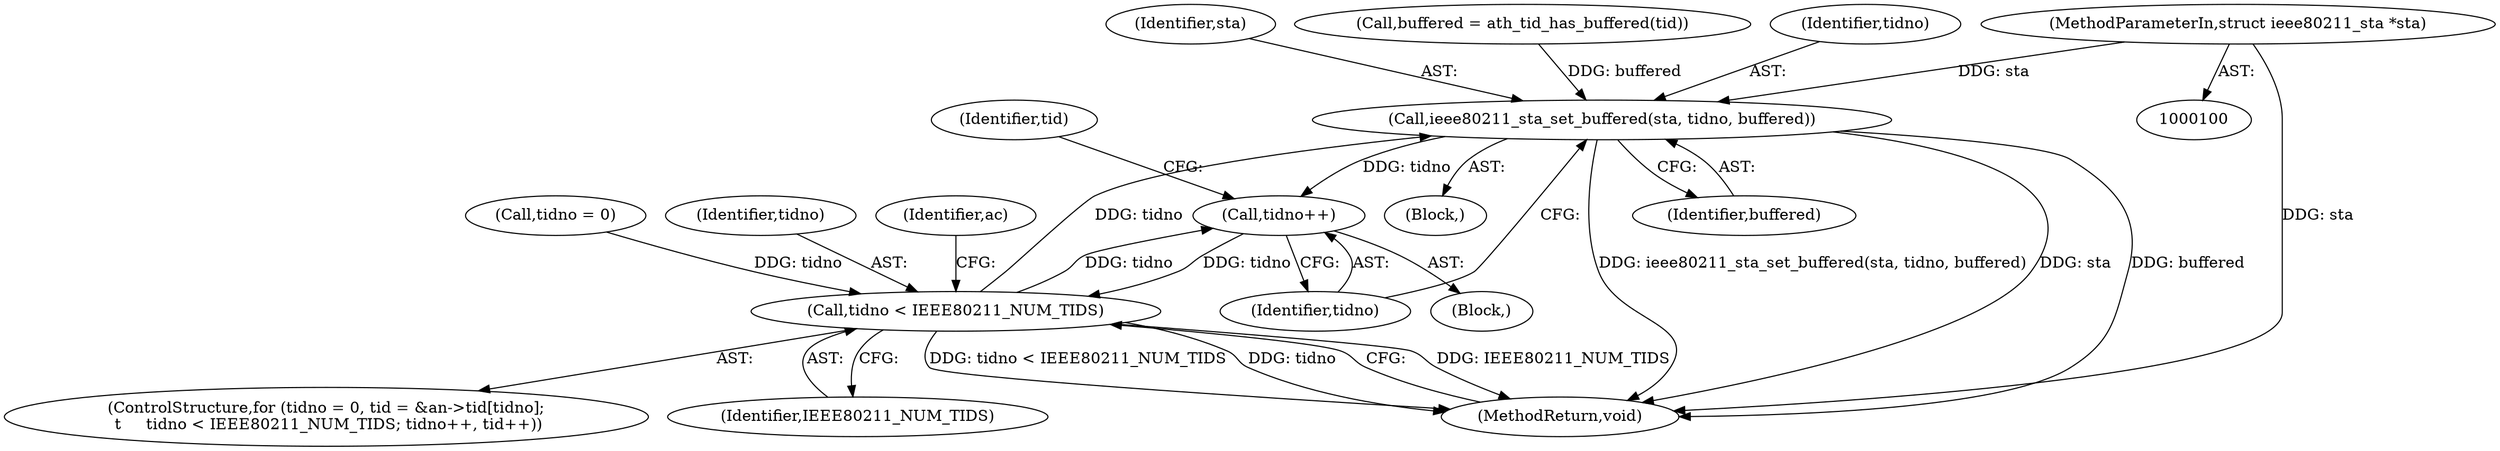 digraph "0_linux_21f8aaee0c62708654988ce092838aa7df4d25d8@pointer" {
"1000101" [label="(MethodParameterIn,struct ieee80211_sta *sta)"];
"1000187" [label="(Call,ieee80211_sta_set_buffered(sta, tidno, buffered))"];
"1000127" [label="(Call,tidno++)"];
"1000123" [label="(Call,tidno < IEEE80211_NUM_TIDS)"];
"1000130" [label="(Identifier,tid)"];
"1000131" [label="(Block,)"];
"1000126" [label="(Block,)"];
"1000189" [label="(Identifier,tidno)"];
"1000101" [label="(MethodParameterIn,struct ieee80211_sta *sta)"];
"1000124" [label="(Identifier,tidno)"];
"1000128" [label="(Identifier,tidno)"];
"1000110" [label="(ControlStructure,for (tidno = 0, tid = &an->tid[tidno];\n \t     tidno < IEEE80211_NUM_TIDS; tidno++, tid++))"];
"1000125" [label="(Identifier,IEEE80211_NUM_TIDS)"];
"1000133" [label="(Identifier,ac)"];
"1000191" [label="(MethodReturn,void)"];
"1000190" [label="(Identifier,buffered)"];
"1000187" [label="(Call,ieee80211_sta_set_buffered(sta, tidno, buffered))"];
"1000188" [label="(Identifier,sta)"];
"1000123" [label="(Call,tidno < IEEE80211_NUM_TIDS)"];
"1000112" [label="(Call,tidno = 0)"];
"1000127" [label="(Call,tidno++)"];
"1000155" [label="(Call,buffered = ath_tid_has_buffered(tid))"];
"1000101" -> "1000100"  [label="AST: "];
"1000101" -> "1000191"  [label="DDG: sta"];
"1000101" -> "1000187"  [label="DDG: sta"];
"1000187" -> "1000131"  [label="AST: "];
"1000187" -> "1000190"  [label="CFG: "];
"1000188" -> "1000187"  [label="AST: "];
"1000189" -> "1000187"  [label="AST: "];
"1000190" -> "1000187"  [label="AST: "];
"1000128" -> "1000187"  [label="CFG: "];
"1000187" -> "1000191"  [label="DDG: buffered"];
"1000187" -> "1000191"  [label="DDG: sta"];
"1000187" -> "1000191"  [label="DDG: ieee80211_sta_set_buffered(sta, tidno, buffered)"];
"1000187" -> "1000127"  [label="DDG: tidno"];
"1000123" -> "1000187"  [label="DDG: tidno"];
"1000155" -> "1000187"  [label="DDG: buffered"];
"1000127" -> "1000126"  [label="AST: "];
"1000127" -> "1000128"  [label="CFG: "];
"1000128" -> "1000127"  [label="AST: "];
"1000130" -> "1000127"  [label="CFG: "];
"1000127" -> "1000123"  [label="DDG: tidno"];
"1000123" -> "1000127"  [label="DDG: tidno"];
"1000123" -> "1000110"  [label="AST: "];
"1000123" -> "1000125"  [label="CFG: "];
"1000124" -> "1000123"  [label="AST: "];
"1000125" -> "1000123"  [label="AST: "];
"1000133" -> "1000123"  [label="CFG: "];
"1000191" -> "1000123"  [label="CFG: "];
"1000123" -> "1000191"  [label="DDG: IEEE80211_NUM_TIDS"];
"1000123" -> "1000191"  [label="DDG: tidno < IEEE80211_NUM_TIDS"];
"1000123" -> "1000191"  [label="DDG: tidno"];
"1000112" -> "1000123"  [label="DDG: tidno"];
}
